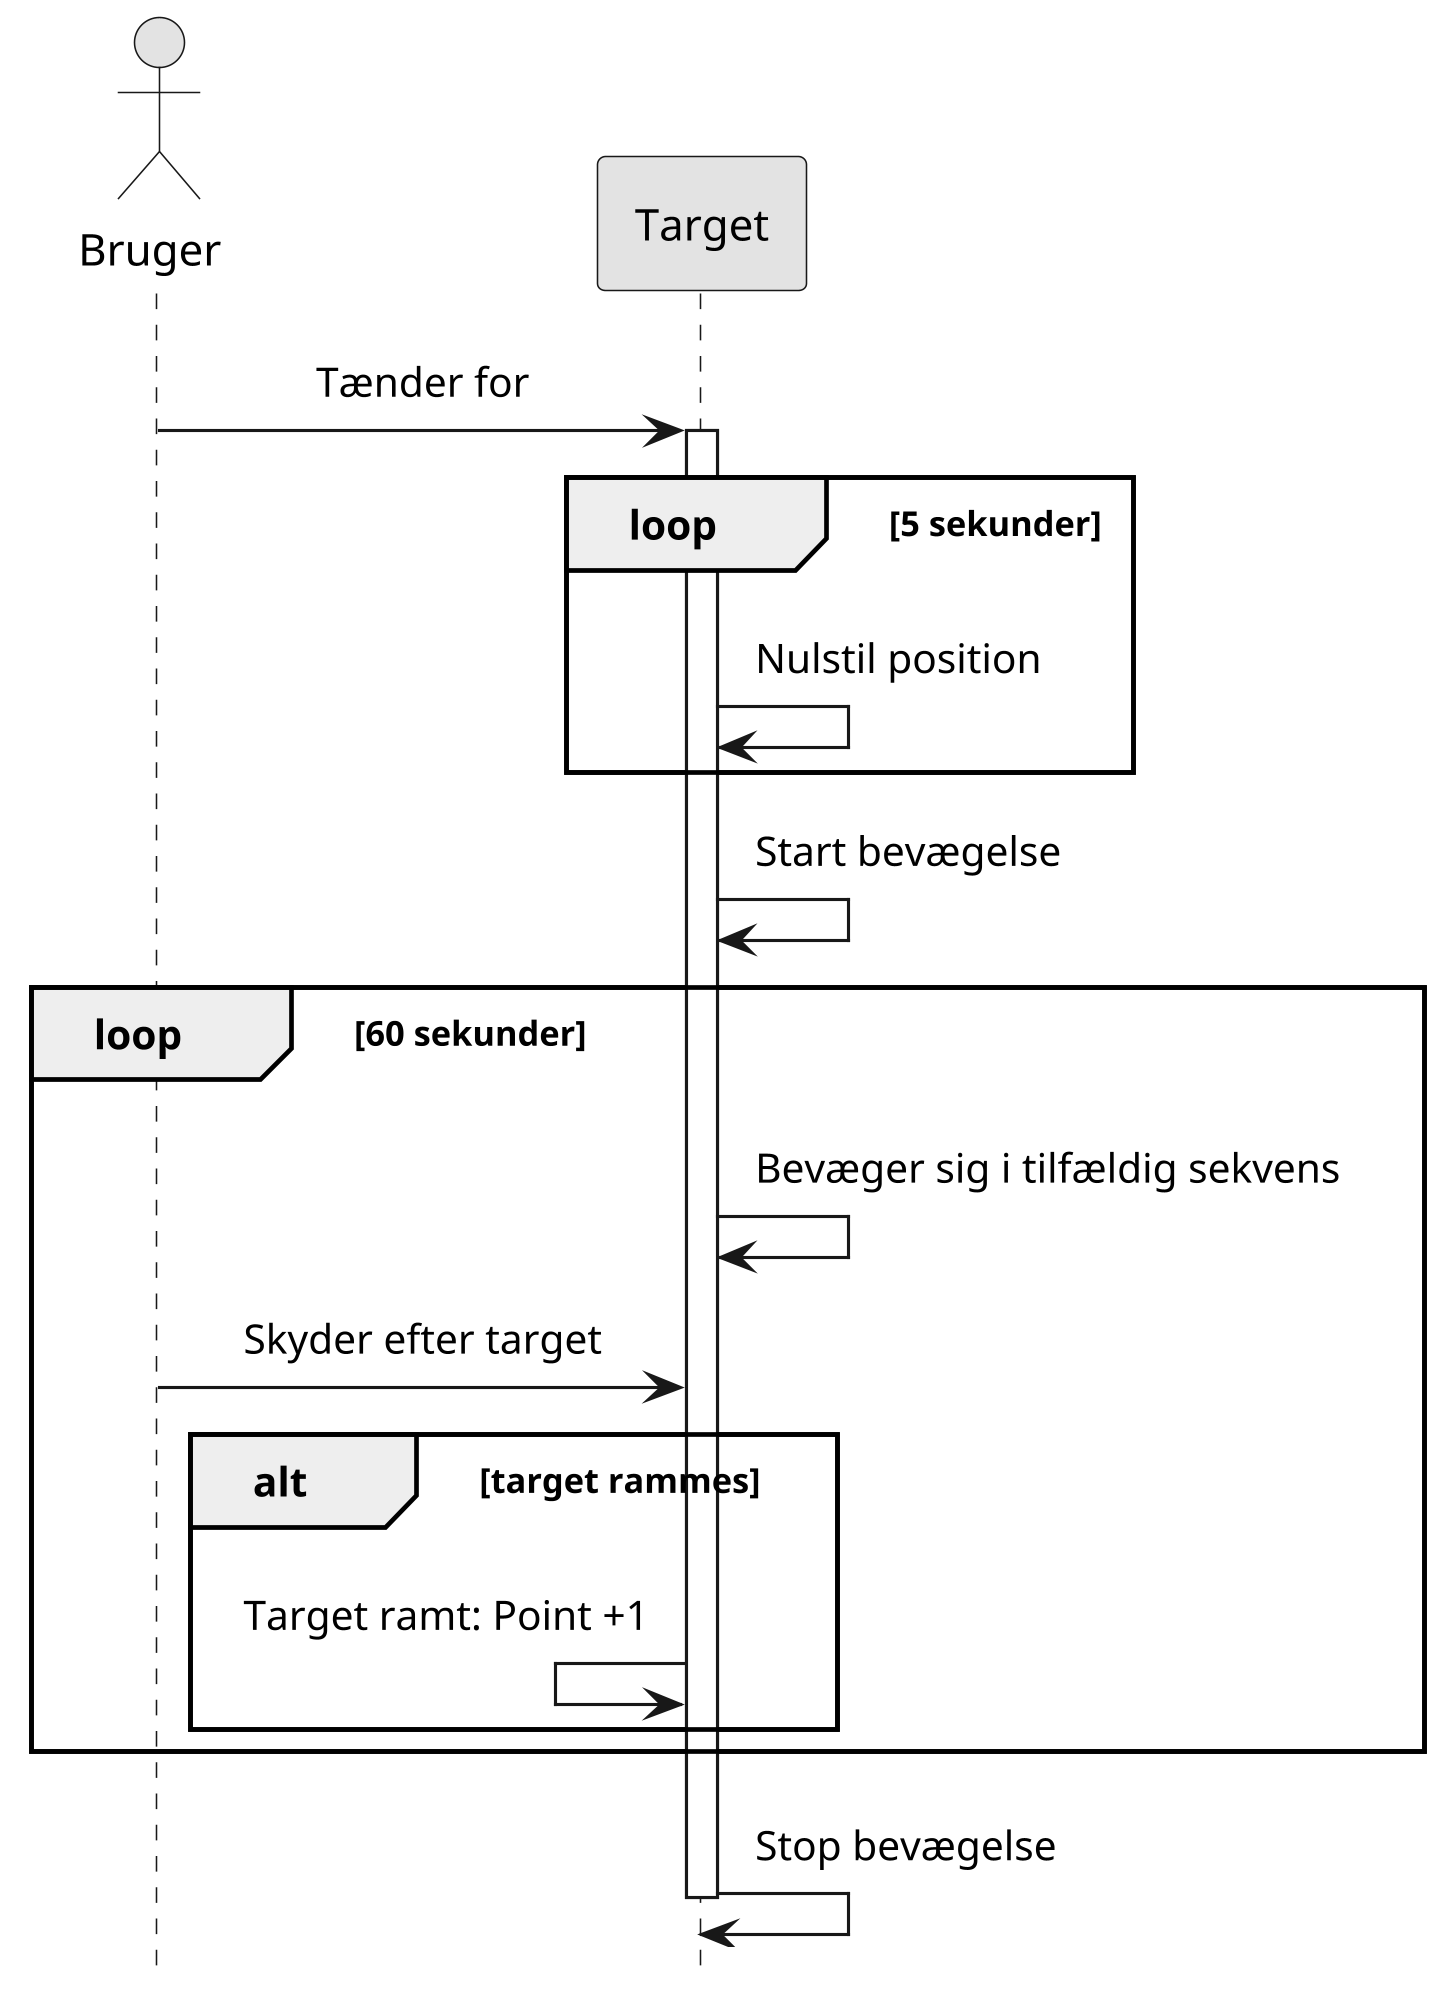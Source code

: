 @startuml ssd-uc1

hide footbox

skinparam {
    monochrome true
    dpi 300
    padding 5
    sequenceMessageAlign center
    packageStyle frame
    shadowing false
    'backgroundColor transparent
}

actor Bruger as user
participant "Target" as tgt

'== Use case 1 ==

user -> tgt: Tænder for
activate tgt
loop 5 sekunder
    tgt -> tgt: Nulstil position
end
tgt -> tgt: Start bevægelse

loop 60 sekunder
    tgt -> tgt: Bevæger sig i tilfældig sekvens
    user -> tgt: Skyder efter target

    alt target rammes
        tgt <- tgt: Target ramt: Point +1
    end
end

tgt -> tgt: Stop bevægelse
deactivate tgt

@enduml